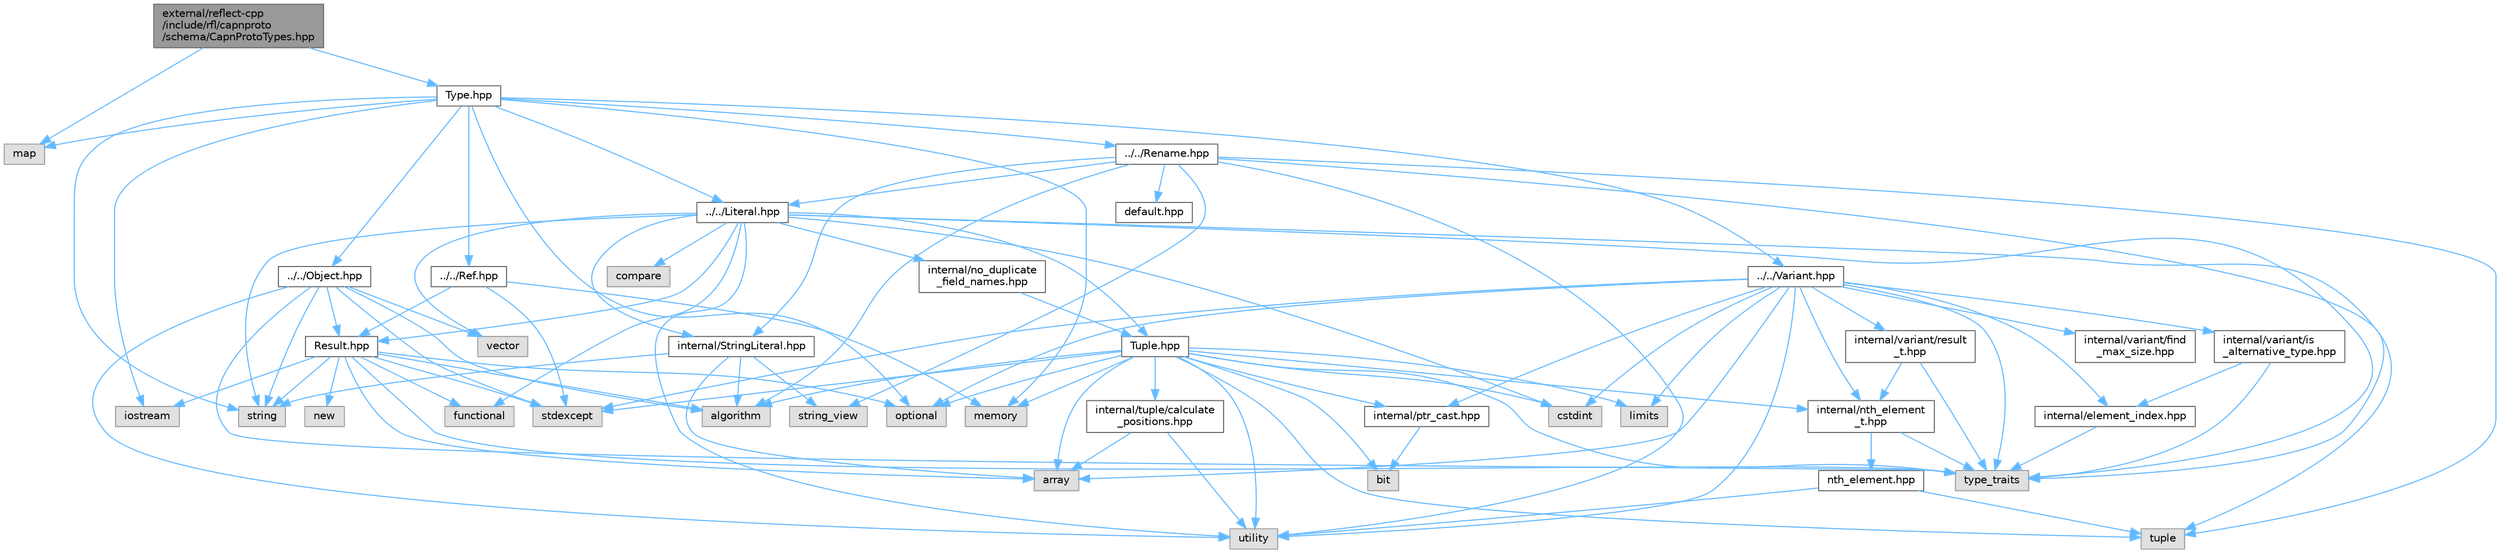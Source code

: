digraph "external/reflect-cpp/include/rfl/capnproto/schema/CapnProtoTypes.hpp"
{
 // LATEX_PDF_SIZE
  bgcolor="transparent";
  edge [fontname=Helvetica,fontsize=10,labelfontname=Helvetica,labelfontsize=10];
  node [fontname=Helvetica,fontsize=10,shape=box,height=0.2,width=0.4];
  Node1 [id="Node000001",label="external/reflect-cpp\l/include/rfl/capnproto\l/schema/CapnProtoTypes.hpp",height=0.2,width=0.4,color="gray40", fillcolor="grey60", style="filled", fontcolor="black",tooltip=" "];
  Node1 -> Node2 [id="edge1_Node000001_Node000002",color="steelblue1",style="solid",tooltip=" "];
  Node2 [id="Node000002",label="map",height=0.2,width=0.4,color="grey60", fillcolor="#E0E0E0", style="filled",tooltip=" "];
  Node1 -> Node3 [id="edge2_Node000001_Node000003",color="steelblue1",style="solid",tooltip=" "];
  Node3 [id="Node000003",label="Type.hpp",height=0.2,width=0.4,color="grey40", fillcolor="white", style="filled",URL="$capnproto_2schema_2_type_8hpp.html",tooltip=" "];
  Node3 -> Node4 [id="edge3_Node000003_Node000004",color="steelblue1",style="solid",tooltip=" "];
  Node4 [id="Node000004",label="iostream",height=0.2,width=0.4,color="grey60", fillcolor="#E0E0E0", style="filled",tooltip=" "];
  Node3 -> Node2 [id="edge4_Node000003_Node000002",color="steelblue1",style="solid",tooltip=" "];
  Node3 -> Node5 [id="edge5_Node000003_Node000005",color="steelblue1",style="solid",tooltip=" "];
  Node5 [id="Node000005",label="memory",height=0.2,width=0.4,color="grey60", fillcolor="#E0E0E0", style="filled",tooltip=" "];
  Node3 -> Node6 [id="edge6_Node000003_Node000006",color="steelblue1",style="solid",tooltip=" "];
  Node6 [id="Node000006",label="optional",height=0.2,width=0.4,color="grey60", fillcolor="#E0E0E0", style="filled",tooltip=" "];
  Node3 -> Node7 [id="edge7_Node000003_Node000007",color="steelblue1",style="solid",tooltip=" "];
  Node7 [id="Node000007",label="string",height=0.2,width=0.4,color="grey60", fillcolor="#E0E0E0", style="filled",tooltip=" "];
  Node3 -> Node8 [id="edge8_Node000003_Node000008",color="steelblue1",style="solid",tooltip=" "];
  Node8 [id="Node000008",label="../../Literal.hpp",height=0.2,width=0.4,color="grey40", fillcolor="white", style="filled",URL="$_literal_8hpp.html",tooltip=" "];
  Node8 -> Node9 [id="edge9_Node000008_Node000009",color="steelblue1",style="solid",tooltip=" "];
  Node9 [id="Node000009",label="compare",height=0.2,width=0.4,color="grey60", fillcolor="#E0E0E0", style="filled",tooltip=" "];
  Node8 -> Node10 [id="edge10_Node000008_Node000010",color="steelblue1",style="solid",tooltip=" "];
  Node10 [id="Node000010",label="cstdint",height=0.2,width=0.4,color="grey60", fillcolor="#E0E0E0", style="filled",tooltip=" "];
  Node8 -> Node11 [id="edge11_Node000008_Node000011",color="steelblue1",style="solid",tooltip=" "];
  Node11 [id="Node000011",label="functional",height=0.2,width=0.4,color="grey60", fillcolor="#E0E0E0", style="filled",tooltip=" "];
  Node8 -> Node7 [id="edge12_Node000008_Node000007",color="steelblue1",style="solid",tooltip=" "];
  Node8 -> Node12 [id="edge13_Node000008_Node000012",color="steelblue1",style="solid",tooltip=" "];
  Node12 [id="Node000012",label="tuple",height=0.2,width=0.4,color="grey60", fillcolor="#E0E0E0", style="filled",tooltip=" "];
  Node8 -> Node13 [id="edge14_Node000008_Node000013",color="steelblue1",style="solid",tooltip=" "];
  Node13 [id="Node000013",label="type_traits",height=0.2,width=0.4,color="grey60", fillcolor="#E0E0E0", style="filled",tooltip=" "];
  Node8 -> Node14 [id="edge15_Node000008_Node000014",color="steelblue1",style="solid",tooltip=" "];
  Node14 [id="Node000014",label="utility",height=0.2,width=0.4,color="grey60", fillcolor="#E0E0E0", style="filled",tooltip=" "];
  Node8 -> Node15 [id="edge16_Node000008_Node000015",color="steelblue1",style="solid",tooltip=" "];
  Node15 [id="Node000015",label="vector",height=0.2,width=0.4,color="grey60", fillcolor="#E0E0E0", style="filled",tooltip=" "];
  Node8 -> Node16 [id="edge17_Node000008_Node000016",color="steelblue1",style="solid",tooltip=" "];
  Node16 [id="Node000016",label="Result.hpp",height=0.2,width=0.4,color="grey40", fillcolor="white", style="filled",URL="$_result_8hpp.html",tooltip=" "];
  Node16 -> Node17 [id="edge18_Node000016_Node000017",color="steelblue1",style="solid",tooltip=" "];
  Node17 [id="Node000017",label="algorithm",height=0.2,width=0.4,color="grey60", fillcolor="#E0E0E0", style="filled",tooltip=" "];
  Node16 -> Node18 [id="edge19_Node000016_Node000018",color="steelblue1",style="solid",tooltip=" "];
  Node18 [id="Node000018",label="array",height=0.2,width=0.4,color="grey60", fillcolor="#E0E0E0", style="filled",tooltip=" "];
  Node16 -> Node11 [id="edge20_Node000016_Node000011",color="steelblue1",style="solid",tooltip=" "];
  Node16 -> Node4 [id="edge21_Node000016_Node000004",color="steelblue1",style="solid",tooltip=" "];
  Node16 -> Node19 [id="edge22_Node000016_Node000019",color="steelblue1",style="solid",tooltip=" "];
  Node19 [id="Node000019",label="new",height=0.2,width=0.4,color="grey60", fillcolor="#E0E0E0", style="filled",tooltip=" "];
  Node16 -> Node6 [id="edge23_Node000016_Node000006",color="steelblue1",style="solid",tooltip=" "];
  Node16 -> Node20 [id="edge24_Node000016_Node000020",color="steelblue1",style="solid",tooltip=" "];
  Node20 [id="Node000020",label="stdexcept",height=0.2,width=0.4,color="grey60", fillcolor="#E0E0E0", style="filled",tooltip=" "];
  Node16 -> Node7 [id="edge25_Node000016_Node000007",color="steelblue1",style="solid",tooltip=" "];
  Node16 -> Node13 [id="edge26_Node000016_Node000013",color="steelblue1",style="solid",tooltip=" "];
  Node8 -> Node21 [id="edge27_Node000008_Node000021",color="steelblue1",style="solid",tooltip=" "];
  Node21 [id="Node000021",label="Tuple.hpp",height=0.2,width=0.4,color="grey40", fillcolor="white", style="filled",URL="$_tuple_8hpp.html",tooltip=" "];
  Node21 -> Node17 [id="edge28_Node000021_Node000017",color="steelblue1",style="solid",tooltip=" "];
  Node21 -> Node18 [id="edge29_Node000021_Node000018",color="steelblue1",style="solid",tooltip=" "];
  Node21 -> Node22 [id="edge30_Node000021_Node000022",color="steelblue1",style="solid",tooltip=" "];
  Node22 [id="Node000022",label="bit",height=0.2,width=0.4,color="grey60", fillcolor="#E0E0E0", style="filled",tooltip=" "];
  Node21 -> Node10 [id="edge31_Node000021_Node000010",color="steelblue1",style="solid",tooltip=" "];
  Node21 -> Node23 [id="edge32_Node000021_Node000023",color="steelblue1",style="solid",tooltip=" "];
  Node23 [id="Node000023",label="limits",height=0.2,width=0.4,color="grey60", fillcolor="#E0E0E0", style="filled",tooltip=" "];
  Node21 -> Node5 [id="edge33_Node000021_Node000005",color="steelblue1",style="solid",tooltip=" "];
  Node21 -> Node6 [id="edge34_Node000021_Node000006",color="steelblue1",style="solid",tooltip=" "];
  Node21 -> Node20 [id="edge35_Node000021_Node000020",color="steelblue1",style="solid",tooltip=" "];
  Node21 -> Node12 [id="edge36_Node000021_Node000012",color="steelblue1",style="solid",tooltip=" "];
  Node21 -> Node13 [id="edge37_Node000021_Node000013",color="steelblue1",style="solid",tooltip=" "];
  Node21 -> Node14 [id="edge38_Node000021_Node000014",color="steelblue1",style="solid",tooltip=" "];
  Node21 -> Node24 [id="edge39_Node000021_Node000024",color="steelblue1",style="solid",tooltip=" "];
  Node24 [id="Node000024",label="internal/nth_element\l_t.hpp",height=0.2,width=0.4,color="grey40", fillcolor="white", style="filled",URL="$nth__element__t_8hpp.html",tooltip=" "];
  Node24 -> Node13 [id="edge40_Node000024_Node000013",color="steelblue1",style="solid",tooltip=" "];
  Node24 -> Node25 [id="edge41_Node000024_Node000025",color="steelblue1",style="solid",tooltip=" "];
  Node25 [id="Node000025",label="nth_element.hpp",height=0.2,width=0.4,color="grey40", fillcolor="white", style="filled",URL="$nth__element_8hpp.html",tooltip=" "];
  Node25 -> Node12 [id="edge42_Node000025_Node000012",color="steelblue1",style="solid",tooltip=" "];
  Node25 -> Node14 [id="edge43_Node000025_Node000014",color="steelblue1",style="solid",tooltip=" "];
  Node21 -> Node26 [id="edge44_Node000021_Node000026",color="steelblue1",style="solid",tooltip=" "];
  Node26 [id="Node000026",label="internal/ptr_cast.hpp",height=0.2,width=0.4,color="grey40", fillcolor="white", style="filled",URL="$ptr__cast_8hpp.html",tooltip=" "];
  Node26 -> Node22 [id="edge45_Node000026_Node000022",color="steelblue1",style="solid",tooltip=" "];
  Node21 -> Node27 [id="edge46_Node000021_Node000027",color="steelblue1",style="solid",tooltip=" "];
  Node27 [id="Node000027",label="internal/tuple/calculate\l_positions.hpp",height=0.2,width=0.4,color="grey40", fillcolor="white", style="filled",URL="$calculate__positions_8hpp.html",tooltip=" "];
  Node27 -> Node18 [id="edge47_Node000027_Node000018",color="steelblue1",style="solid",tooltip=" "];
  Node27 -> Node14 [id="edge48_Node000027_Node000014",color="steelblue1",style="solid",tooltip=" "];
  Node8 -> Node28 [id="edge49_Node000008_Node000028",color="steelblue1",style="solid",tooltip=" "];
  Node28 [id="Node000028",label="internal/StringLiteral.hpp",height=0.2,width=0.4,color="grey40", fillcolor="white", style="filled",URL="$_string_literal_8hpp.html",tooltip=" "];
  Node28 -> Node17 [id="edge50_Node000028_Node000017",color="steelblue1",style="solid",tooltip=" "];
  Node28 -> Node18 [id="edge51_Node000028_Node000018",color="steelblue1",style="solid",tooltip=" "];
  Node28 -> Node7 [id="edge52_Node000028_Node000007",color="steelblue1",style="solid",tooltip=" "];
  Node28 -> Node29 [id="edge53_Node000028_Node000029",color="steelblue1",style="solid",tooltip=" "];
  Node29 [id="Node000029",label="string_view",height=0.2,width=0.4,color="grey60", fillcolor="#E0E0E0", style="filled",tooltip=" "];
  Node8 -> Node30 [id="edge54_Node000008_Node000030",color="steelblue1",style="solid",tooltip=" "];
  Node30 [id="Node000030",label="internal/no_duplicate\l_field_names.hpp",height=0.2,width=0.4,color="grey40", fillcolor="white", style="filled",URL="$no__duplicate__field__names_8hpp.html",tooltip=" "];
  Node30 -> Node21 [id="edge55_Node000030_Node000021",color="steelblue1",style="solid",tooltip=" "];
  Node3 -> Node31 [id="edge56_Node000003_Node000031",color="steelblue1",style="solid",tooltip=" "];
  Node31 [id="Node000031",label="../../Object.hpp",height=0.2,width=0.4,color="grey40", fillcolor="white", style="filled",URL="$_object_8hpp.html",tooltip=" "];
  Node31 -> Node17 [id="edge57_Node000031_Node000017",color="steelblue1",style="solid",tooltip=" "];
  Node31 -> Node20 [id="edge58_Node000031_Node000020",color="steelblue1",style="solid",tooltip=" "];
  Node31 -> Node7 [id="edge59_Node000031_Node000007",color="steelblue1",style="solid",tooltip=" "];
  Node31 -> Node13 [id="edge60_Node000031_Node000013",color="steelblue1",style="solid",tooltip=" "];
  Node31 -> Node14 [id="edge61_Node000031_Node000014",color="steelblue1",style="solid",tooltip=" "];
  Node31 -> Node15 [id="edge62_Node000031_Node000015",color="steelblue1",style="solid",tooltip=" "];
  Node31 -> Node16 [id="edge63_Node000031_Node000016",color="steelblue1",style="solid",tooltip=" "];
  Node3 -> Node32 [id="edge64_Node000003_Node000032",color="steelblue1",style="solid",tooltip=" "];
  Node32 [id="Node000032",label="../../Ref.hpp",height=0.2,width=0.4,color="grey40", fillcolor="white", style="filled",URL="$_ref_8hpp.html",tooltip=" "];
  Node32 -> Node5 [id="edge65_Node000032_Node000005",color="steelblue1",style="solid",tooltip=" "];
  Node32 -> Node20 [id="edge66_Node000032_Node000020",color="steelblue1",style="solid",tooltip=" "];
  Node32 -> Node16 [id="edge67_Node000032_Node000016",color="steelblue1",style="solid",tooltip=" "];
  Node3 -> Node33 [id="edge68_Node000003_Node000033",color="steelblue1",style="solid",tooltip=" "];
  Node33 [id="Node000033",label="../../Rename.hpp",height=0.2,width=0.4,color="grey40", fillcolor="white", style="filled",URL="$_rename_8hpp.html",tooltip=" "];
  Node33 -> Node17 [id="edge69_Node000033_Node000017",color="steelblue1",style="solid",tooltip=" "];
  Node33 -> Node29 [id="edge70_Node000033_Node000029",color="steelblue1",style="solid",tooltip=" "];
  Node33 -> Node12 [id="edge71_Node000033_Node000012",color="steelblue1",style="solid",tooltip=" "];
  Node33 -> Node13 [id="edge72_Node000033_Node000013",color="steelblue1",style="solid",tooltip=" "];
  Node33 -> Node14 [id="edge73_Node000033_Node000014",color="steelblue1",style="solid",tooltip=" "];
  Node33 -> Node8 [id="edge74_Node000033_Node000008",color="steelblue1",style="solid",tooltip=" "];
  Node33 -> Node34 [id="edge75_Node000033_Node000034",color="steelblue1",style="solid",tooltip=" "];
  Node34 [id="Node000034",label="default.hpp",height=0.2,width=0.4,color="grey40", fillcolor="white", style="filled",URL="$default_8hpp.html",tooltip=" "];
  Node33 -> Node28 [id="edge76_Node000033_Node000028",color="steelblue1",style="solid",tooltip=" "];
  Node3 -> Node35 [id="edge77_Node000003_Node000035",color="steelblue1",style="solid",tooltip=" "];
  Node35 [id="Node000035",label="../../Variant.hpp",height=0.2,width=0.4,color="grey40", fillcolor="white", style="filled",URL="$_variant_8hpp.html",tooltip=" "];
  Node35 -> Node18 [id="edge78_Node000035_Node000018",color="steelblue1",style="solid",tooltip=" "];
  Node35 -> Node10 [id="edge79_Node000035_Node000010",color="steelblue1",style="solid",tooltip=" "];
  Node35 -> Node23 [id="edge80_Node000035_Node000023",color="steelblue1",style="solid",tooltip=" "];
  Node35 -> Node6 [id="edge81_Node000035_Node000006",color="steelblue1",style="solid",tooltip=" "];
  Node35 -> Node20 [id="edge82_Node000035_Node000020",color="steelblue1",style="solid",tooltip=" "];
  Node35 -> Node13 [id="edge83_Node000035_Node000013",color="steelblue1",style="solid",tooltip=" "];
  Node35 -> Node14 [id="edge84_Node000035_Node000014",color="steelblue1",style="solid",tooltip=" "];
  Node35 -> Node36 [id="edge85_Node000035_Node000036",color="steelblue1",style="solid",tooltip=" "];
  Node36 [id="Node000036",label="internal/element_index.hpp",height=0.2,width=0.4,color="grey40", fillcolor="white", style="filled",URL="$element__index_8hpp.html",tooltip=" "];
  Node36 -> Node13 [id="edge86_Node000036_Node000013",color="steelblue1",style="solid",tooltip=" "];
  Node35 -> Node24 [id="edge87_Node000035_Node000024",color="steelblue1",style="solid",tooltip=" "];
  Node35 -> Node37 [id="edge88_Node000035_Node000037",color="steelblue1",style="solid",tooltip=" "];
  Node37 [id="Node000037",label="internal/variant/find\l_max_size.hpp",height=0.2,width=0.4,color="grey40", fillcolor="white", style="filled",URL="$find__max__size_8hpp.html",tooltip=" "];
  Node35 -> Node38 [id="edge89_Node000035_Node000038",color="steelblue1",style="solid",tooltip=" "];
  Node38 [id="Node000038",label="internal/variant/is\l_alternative_type.hpp",height=0.2,width=0.4,color="grey40", fillcolor="white", style="filled",URL="$is__alternative__type_8hpp.html",tooltip=" "];
  Node38 -> Node13 [id="edge90_Node000038_Node000013",color="steelblue1",style="solid",tooltip=" "];
  Node38 -> Node36 [id="edge91_Node000038_Node000036",color="steelblue1",style="solid",tooltip=" "];
  Node35 -> Node39 [id="edge92_Node000035_Node000039",color="steelblue1",style="solid",tooltip=" "];
  Node39 [id="Node000039",label="internal/variant/result\l_t.hpp",height=0.2,width=0.4,color="grey40", fillcolor="white", style="filled",URL="$result__t_8hpp.html",tooltip=" "];
  Node39 -> Node13 [id="edge93_Node000039_Node000013",color="steelblue1",style="solid",tooltip=" "];
  Node39 -> Node24 [id="edge94_Node000039_Node000024",color="steelblue1",style="solid",tooltip=" "];
  Node35 -> Node26 [id="edge95_Node000035_Node000026",color="steelblue1",style="solid",tooltip=" "];
}
